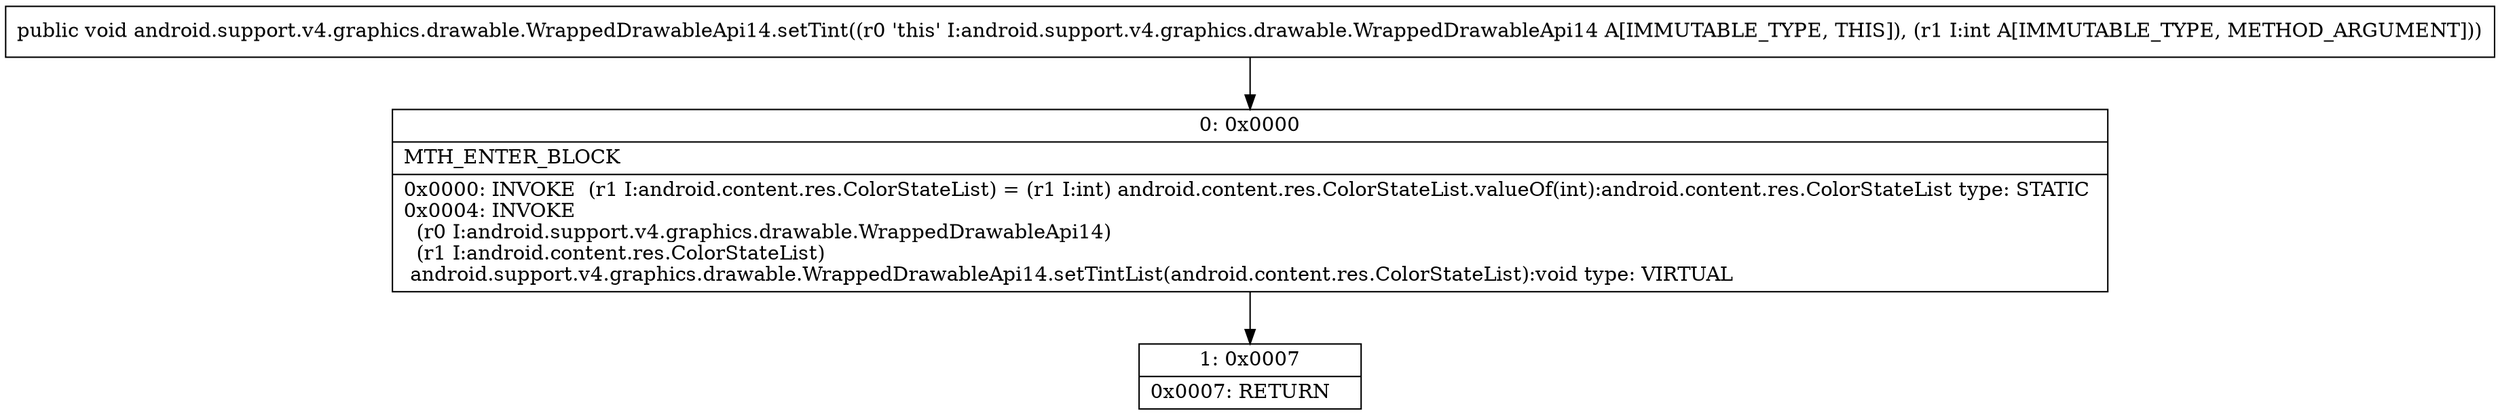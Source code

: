 digraph "CFG forandroid.support.v4.graphics.drawable.WrappedDrawableApi14.setTint(I)V" {
Node_0 [shape=record,label="{0\:\ 0x0000|MTH_ENTER_BLOCK\l|0x0000: INVOKE  (r1 I:android.content.res.ColorStateList) = (r1 I:int) android.content.res.ColorStateList.valueOf(int):android.content.res.ColorStateList type: STATIC \l0x0004: INVOKE  \l  (r0 I:android.support.v4.graphics.drawable.WrappedDrawableApi14)\l  (r1 I:android.content.res.ColorStateList)\l android.support.v4.graphics.drawable.WrappedDrawableApi14.setTintList(android.content.res.ColorStateList):void type: VIRTUAL \l}"];
Node_1 [shape=record,label="{1\:\ 0x0007|0x0007: RETURN   \l}"];
MethodNode[shape=record,label="{public void android.support.v4.graphics.drawable.WrappedDrawableApi14.setTint((r0 'this' I:android.support.v4.graphics.drawable.WrappedDrawableApi14 A[IMMUTABLE_TYPE, THIS]), (r1 I:int A[IMMUTABLE_TYPE, METHOD_ARGUMENT])) }"];
MethodNode -> Node_0;
Node_0 -> Node_1;
}

